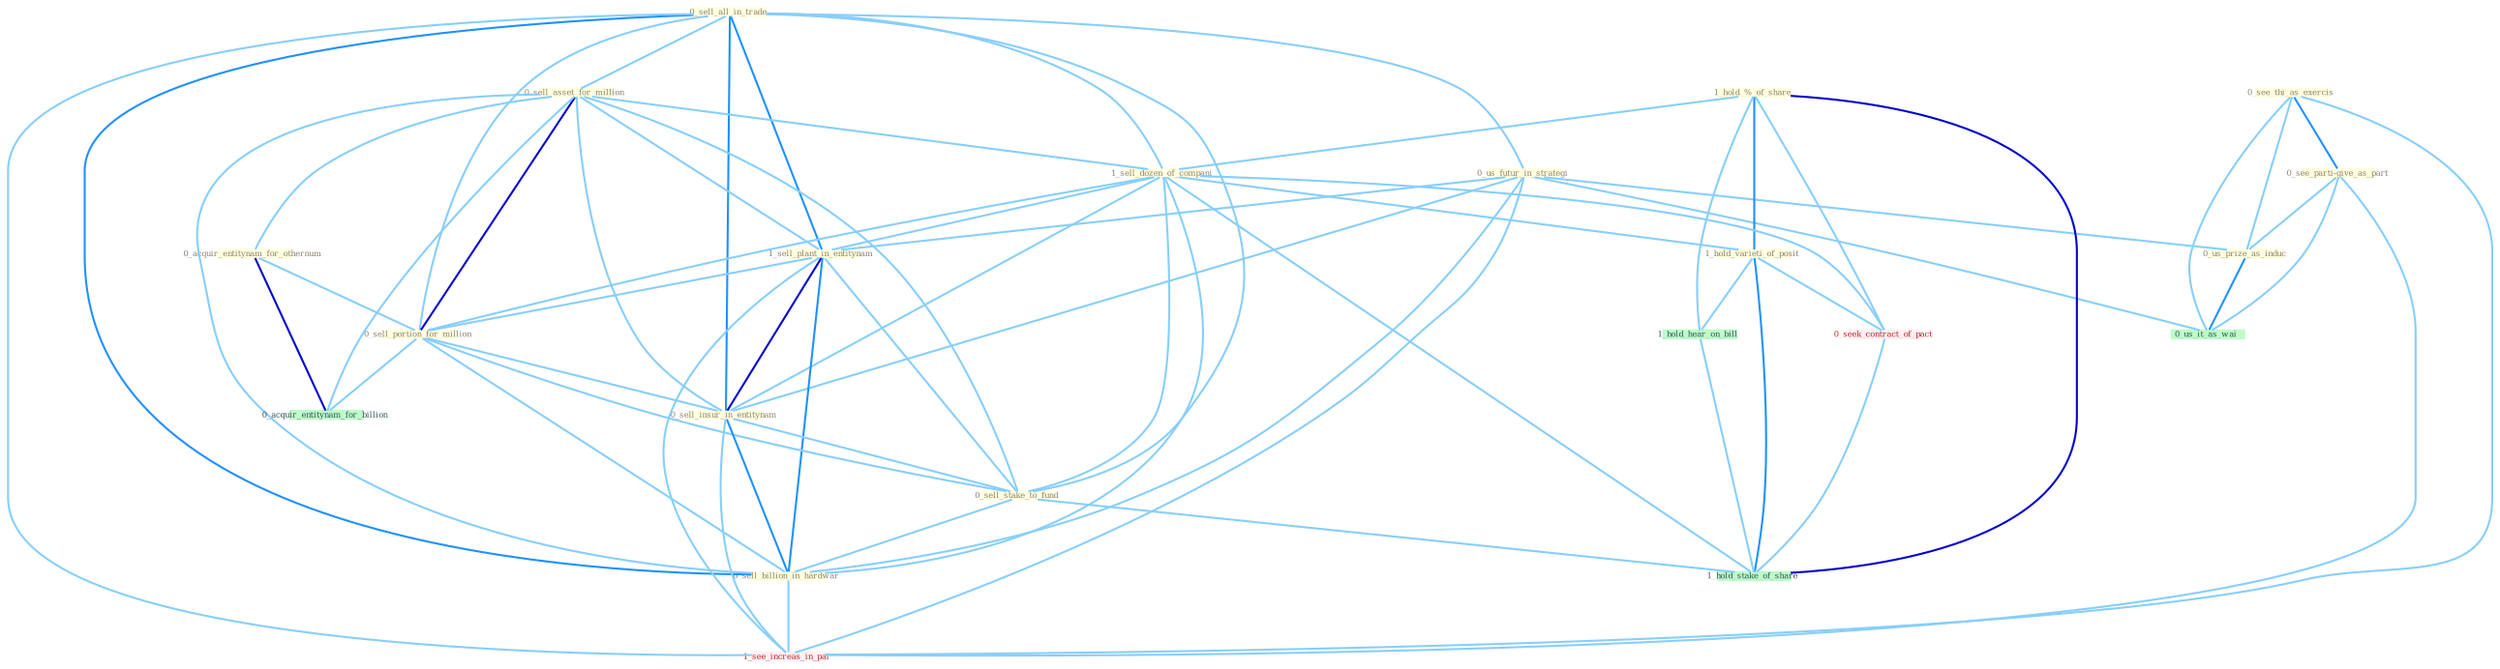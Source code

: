 Graph G{ 
    node
    [shape=polygon,style=filled,width=.5,height=.06,color="#BDFCC9",fixedsize=true,fontsize=4,
    fontcolor="#2f4f4f"];
    {node
    [color="#ffffe0", fontcolor="#8b7d6b"] "0_sell_all_in_trade " "0_sell_asset_for_million " "0_us_futur_in_strategi " "1_hold_%_of_share " "1_sell_dozen_of_compani " "0_see_thi_as_exercis " "1_sell_plant_in_entitynam " "0_acquir_entitynam_for_othernum " "1_hold_varieti_of_posit " "0_sell_portion_for_million " "0_sell_insur_in_entitynam " "0_sell_stake_to_fund " "0_see_parti-give_as_part " "0_sell_billion_in_hardwar " "0_us_prize_as_induc "}
{node [color="#fff0f5", fontcolor="#b22222"] "0_seek_contract_of_pact " "1_see_increas_in_pai "}
edge [color="#B0E2FF"];

	"0_sell_all_in_trade " -- "0_sell_asset_for_million " [w="1", color="#87cefa" ];
	"0_sell_all_in_trade " -- "0_us_futur_in_strategi " [w="1", color="#87cefa" ];
	"0_sell_all_in_trade " -- "1_sell_dozen_of_compani " [w="1", color="#87cefa" ];
	"0_sell_all_in_trade " -- "1_sell_plant_in_entitynam " [w="2", color="#1e90ff" , len=0.8];
	"0_sell_all_in_trade " -- "0_sell_portion_for_million " [w="1", color="#87cefa" ];
	"0_sell_all_in_trade " -- "0_sell_insur_in_entitynam " [w="2", color="#1e90ff" , len=0.8];
	"0_sell_all_in_trade " -- "0_sell_stake_to_fund " [w="1", color="#87cefa" ];
	"0_sell_all_in_trade " -- "0_sell_billion_in_hardwar " [w="2", color="#1e90ff" , len=0.8];
	"0_sell_all_in_trade " -- "1_see_increas_in_pai " [w="1", color="#87cefa" ];
	"0_sell_asset_for_million " -- "1_sell_dozen_of_compani " [w="1", color="#87cefa" ];
	"0_sell_asset_for_million " -- "1_sell_plant_in_entitynam " [w="1", color="#87cefa" ];
	"0_sell_asset_for_million " -- "0_acquir_entitynam_for_othernum " [w="1", color="#87cefa" ];
	"0_sell_asset_for_million " -- "0_sell_portion_for_million " [w="3", color="#0000cd" , len=0.6];
	"0_sell_asset_for_million " -- "0_sell_insur_in_entitynam " [w="1", color="#87cefa" ];
	"0_sell_asset_for_million " -- "0_sell_stake_to_fund " [w="1", color="#87cefa" ];
	"0_sell_asset_for_million " -- "0_sell_billion_in_hardwar " [w="1", color="#87cefa" ];
	"0_sell_asset_for_million " -- "0_acquir_entitynam_for_billion " [w="1", color="#87cefa" ];
	"0_us_futur_in_strategi " -- "1_sell_plant_in_entitynam " [w="1", color="#87cefa" ];
	"0_us_futur_in_strategi " -- "0_sell_insur_in_entitynam " [w="1", color="#87cefa" ];
	"0_us_futur_in_strategi " -- "0_sell_billion_in_hardwar " [w="1", color="#87cefa" ];
	"0_us_futur_in_strategi " -- "0_us_prize_as_induc " [w="1", color="#87cefa" ];
	"0_us_futur_in_strategi " -- "0_us_it_as_wai " [w="1", color="#87cefa" ];
	"0_us_futur_in_strategi " -- "1_see_increas_in_pai " [w="1", color="#87cefa" ];
	"1_hold_%_of_share " -- "1_sell_dozen_of_compani " [w="1", color="#87cefa" ];
	"1_hold_%_of_share " -- "1_hold_varieti_of_posit " [w="2", color="#1e90ff" , len=0.8];
	"1_hold_%_of_share " -- "0_seek_contract_of_pact " [w="1", color="#87cefa" ];
	"1_hold_%_of_share " -- "1_hold_hear_on_bill " [w="1", color="#87cefa" ];
	"1_hold_%_of_share " -- "1_hold_stake_of_share " [w="3", color="#0000cd" , len=0.6];
	"1_sell_dozen_of_compani " -- "1_sell_plant_in_entitynam " [w="1", color="#87cefa" ];
	"1_sell_dozen_of_compani " -- "1_hold_varieti_of_posit " [w="1", color="#87cefa" ];
	"1_sell_dozen_of_compani " -- "0_sell_portion_for_million " [w="1", color="#87cefa" ];
	"1_sell_dozen_of_compani " -- "0_sell_insur_in_entitynam " [w="1", color="#87cefa" ];
	"1_sell_dozen_of_compani " -- "0_sell_stake_to_fund " [w="1", color="#87cefa" ];
	"1_sell_dozen_of_compani " -- "0_sell_billion_in_hardwar " [w="1", color="#87cefa" ];
	"1_sell_dozen_of_compani " -- "0_seek_contract_of_pact " [w="1", color="#87cefa" ];
	"1_sell_dozen_of_compani " -- "1_hold_stake_of_share " [w="1", color="#87cefa" ];
	"0_see_thi_as_exercis " -- "0_see_parti-give_as_part " [w="2", color="#1e90ff" , len=0.8];
	"0_see_thi_as_exercis " -- "0_us_prize_as_induc " [w="1", color="#87cefa" ];
	"0_see_thi_as_exercis " -- "0_us_it_as_wai " [w="1", color="#87cefa" ];
	"0_see_thi_as_exercis " -- "1_see_increas_in_pai " [w="1", color="#87cefa" ];
	"1_sell_plant_in_entitynam " -- "0_sell_portion_for_million " [w="1", color="#87cefa" ];
	"1_sell_plant_in_entitynam " -- "0_sell_insur_in_entitynam " [w="3", color="#0000cd" , len=0.6];
	"1_sell_plant_in_entitynam " -- "0_sell_stake_to_fund " [w="1", color="#87cefa" ];
	"1_sell_plant_in_entitynam " -- "0_sell_billion_in_hardwar " [w="2", color="#1e90ff" , len=0.8];
	"1_sell_plant_in_entitynam " -- "1_see_increas_in_pai " [w="1", color="#87cefa" ];
	"0_acquir_entitynam_for_othernum " -- "0_sell_portion_for_million " [w="1", color="#87cefa" ];
	"0_acquir_entitynam_for_othernum " -- "0_acquir_entitynam_for_billion " [w="3", color="#0000cd" , len=0.6];
	"1_hold_varieti_of_posit " -- "0_seek_contract_of_pact " [w="1", color="#87cefa" ];
	"1_hold_varieti_of_posit " -- "1_hold_hear_on_bill " [w="1", color="#87cefa" ];
	"1_hold_varieti_of_posit " -- "1_hold_stake_of_share " [w="2", color="#1e90ff" , len=0.8];
	"0_sell_portion_for_million " -- "0_sell_insur_in_entitynam " [w="1", color="#87cefa" ];
	"0_sell_portion_for_million " -- "0_sell_stake_to_fund " [w="1", color="#87cefa" ];
	"0_sell_portion_for_million " -- "0_sell_billion_in_hardwar " [w="1", color="#87cefa" ];
	"0_sell_portion_for_million " -- "0_acquir_entitynam_for_billion " [w="1", color="#87cefa" ];
	"0_sell_insur_in_entitynam " -- "0_sell_stake_to_fund " [w="1", color="#87cefa" ];
	"0_sell_insur_in_entitynam " -- "0_sell_billion_in_hardwar " [w="2", color="#1e90ff" , len=0.8];
	"0_sell_insur_in_entitynam " -- "1_see_increas_in_pai " [w="1", color="#87cefa" ];
	"0_sell_stake_to_fund " -- "0_sell_billion_in_hardwar " [w="1", color="#87cefa" ];
	"0_sell_stake_to_fund " -- "1_hold_stake_of_share " [w="1", color="#87cefa" ];
	"0_see_parti-give_as_part " -- "0_us_prize_as_induc " [w="1", color="#87cefa" ];
	"0_see_parti-give_as_part " -- "0_us_it_as_wai " [w="1", color="#87cefa" ];
	"0_see_parti-give_as_part " -- "1_see_increas_in_pai " [w="1", color="#87cefa" ];
	"0_sell_billion_in_hardwar " -- "1_see_increas_in_pai " [w="1", color="#87cefa" ];
	"0_us_prize_as_induc " -- "0_us_it_as_wai " [w="2", color="#1e90ff" , len=0.8];
	"0_seek_contract_of_pact " -- "1_hold_stake_of_share " [w="1", color="#87cefa" ];
	"1_hold_hear_on_bill " -- "1_hold_stake_of_share " [w="1", color="#87cefa" ];
}